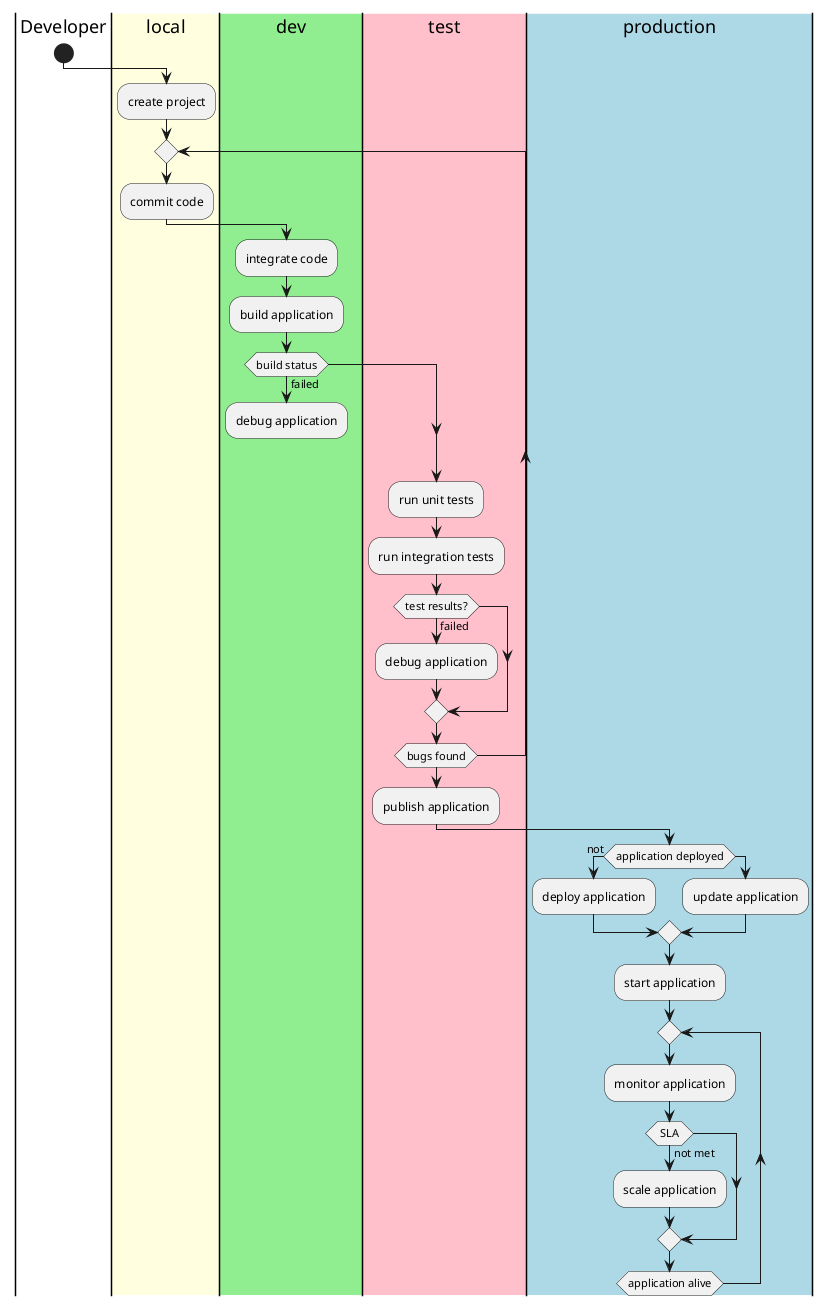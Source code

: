 @startuml
|Developer|
start
|#lightyellow|local|
        :create project;
        repeat
        :commit code;
|#lightgreen|dev|
        :integrate code;
        :build application;
        if(build status) then (failed)
            :debug application;
            detach
        endif
|#pink|test|
        :run unit tests;
        :run integration tests;
        if(test results?) then (failed)
            :debug application;
        endif
        repeat while(bugs found)
        :publish application;
|#lightblue|production|
        if(application deployed) then (not)
            :deploy application;
        else
            :update application;
        endif
        :start application;
        repeat
        :monitor application;
        if(SLA) then (not met)
            :scale application;
        endif
        repeat while(application alive)
@enduml
